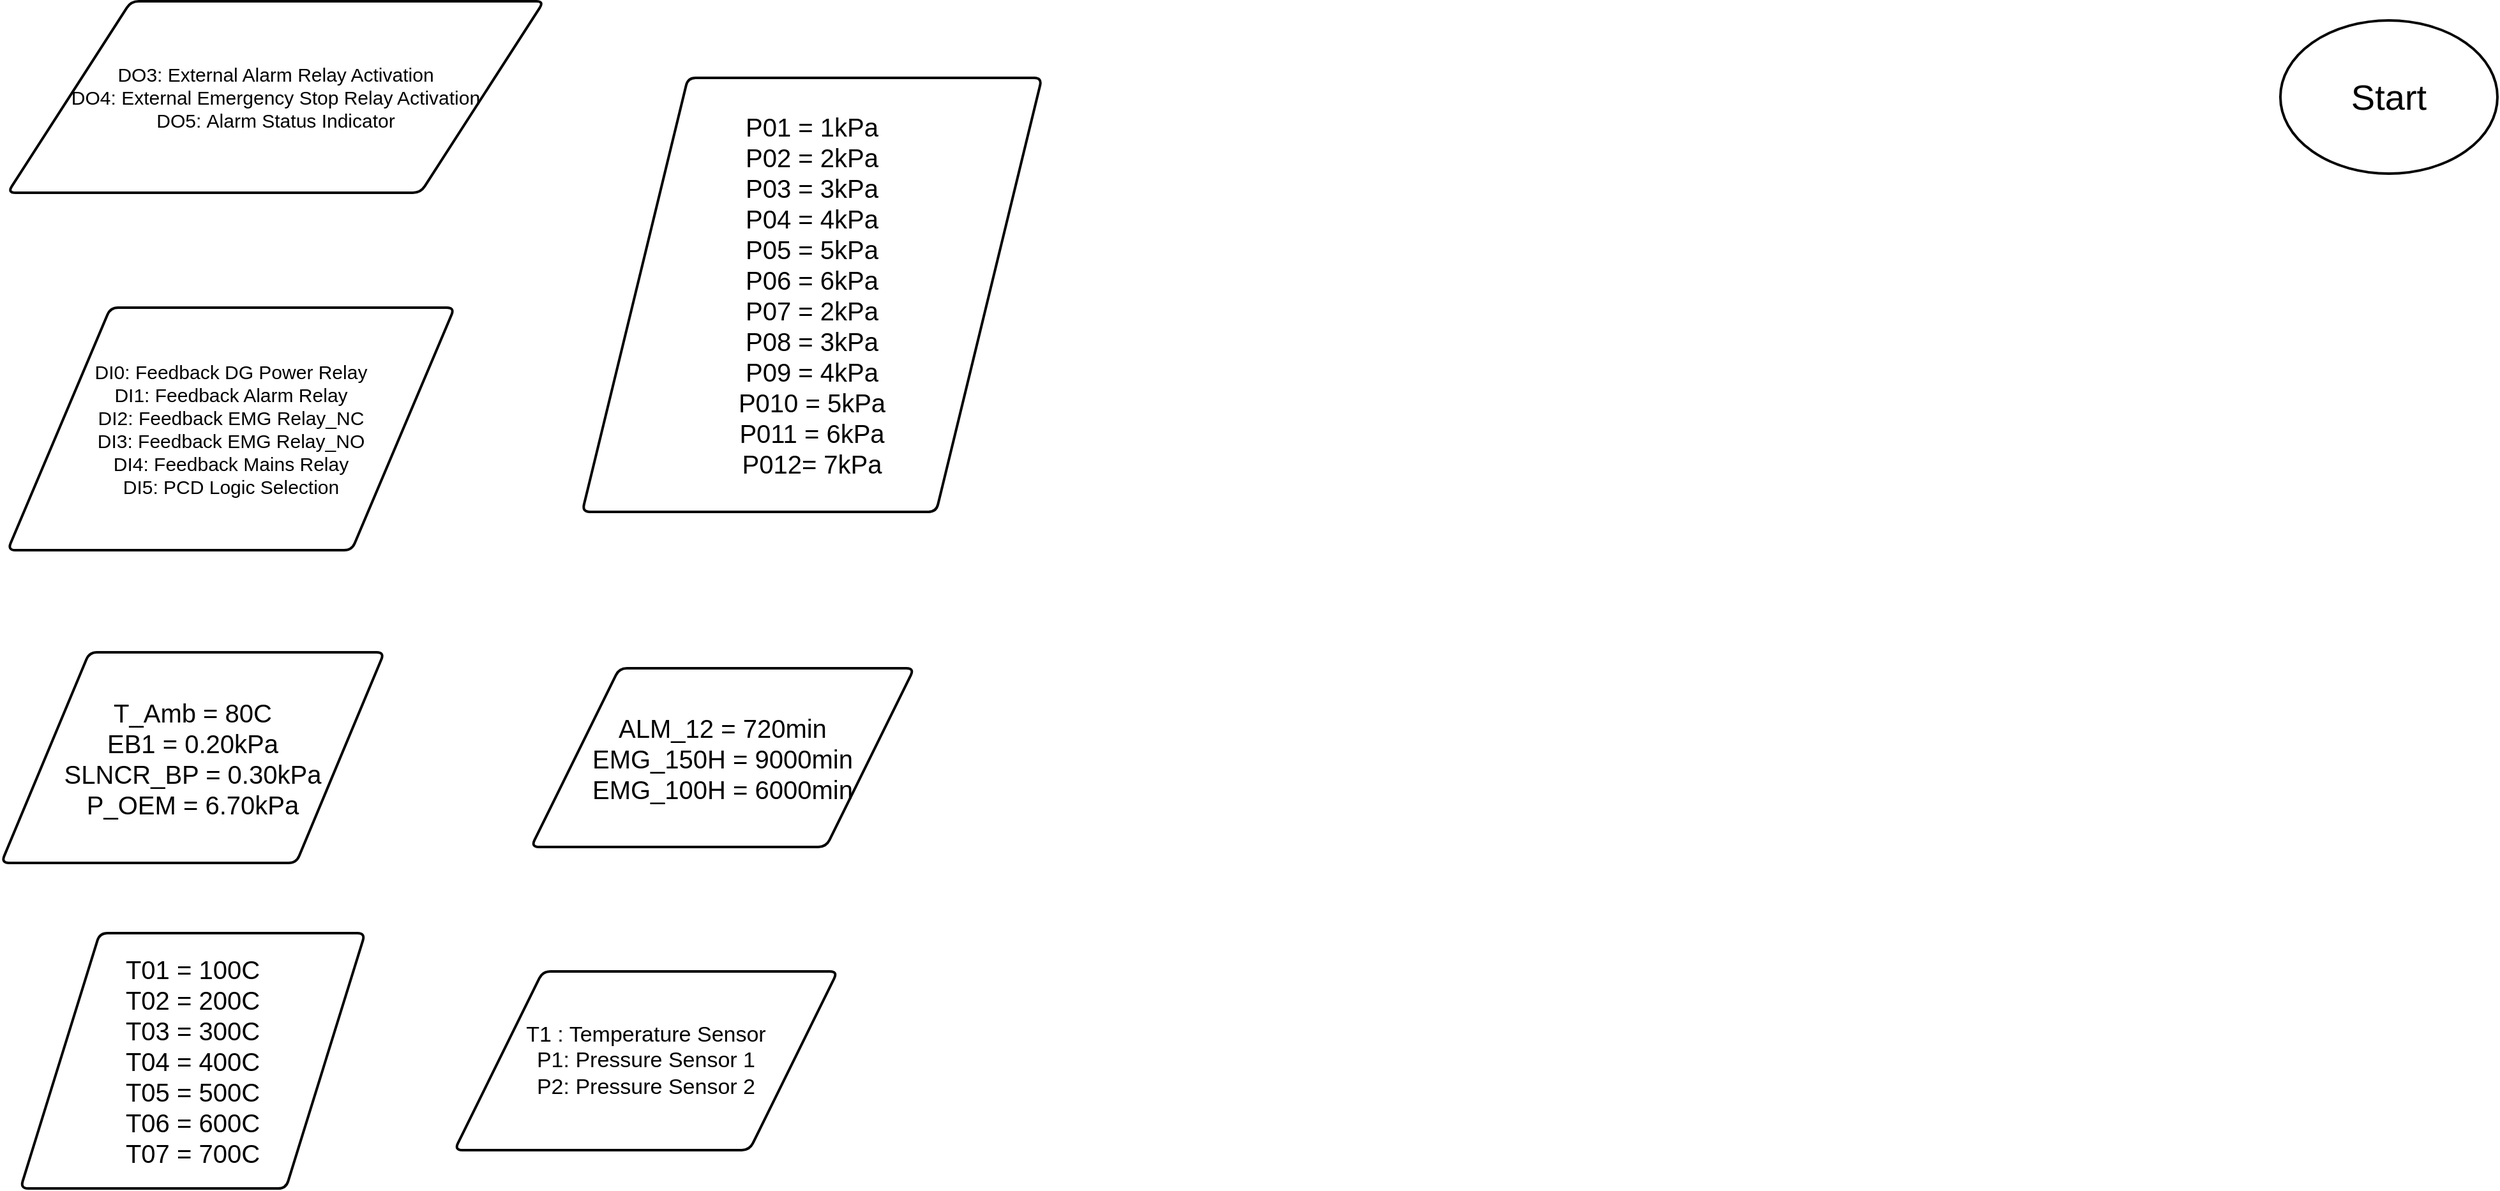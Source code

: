 <mxfile version="22.1.2" type="github">
  <diagram name="Page-1" id="bopPC6Q0unw4LHxkG6He">
    <mxGraphModel dx="2849" dy="1943" grid="1" gridSize="10" guides="1" tooltips="1" connect="1" arrows="1" fold="1" page="0" pageScale="1" pageWidth="850" pageHeight="1100" math="0" shadow="0">
      <root>
        <mxCell id="0" />
        <mxCell id="1" parent="0" />
        <mxCell id="6MORBjaquWV6y_gQg165-1" value="&lt;font style=&quot;font-size: 15px;&quot;&gt;DI0: Feedback DG Power Relay&lt;br&gt;DI1:&amp;nbsp;Feedback Alarm Relay&lt;br&gt;DI2:&amp;nbsp;Feedback EMG Relay_NC&lt;br&gt;DI3:&amp;nbsp;Feedback EMG Relay_NO&lt;br&gt;DI4:&amp;nbsp;Feedback Mains Relay&lt;br&gt;DI5:&amp;nbsp;PCD Logic Selection&lt;/font&gt;" style="shape=parallelogram;html=1;strokeWidth=2;perimeter=parallelogramPerimeter;whiteSpace=wrap;rounded=1;arcSize=12;size=0.23;fillColor=default;strokeColor=default;" vertex="1" parent="1">
          <mxGeometry x="-460" y="-180" width="350" height="190" as="geometry" />
        </mxCell>
        <mxCell id="6MORBjaquWV6y_gQg165-2" value="&lt;font style=&quot;font-size: 20px;&quot;&gt;T_Amb = 80C&lt;br&gt;EB1 = 0.20kPa&lt;br&gt;SLNCR_BP = 0.30kPa&lt;br&gt;P_OEM = 6.70kPa&lt;br&gt;&lt;/font&gt;" style="shape=parallelogram;html=1;strokeWidth=2;perimeter=parallelogramPerimeter;whiteSpace=wrap;rounded=1;arcSize=12;size=0.23;" vertex="1" parent="1">
          <mxGeometry x="-465" y="90" width="300" height="165" as="geometry" />
        </mxCell>
        <mxCell id="6MORBjaquWV6y_gQg165-3" value="&lt;font style=&quot;font-size: 20px;&quot;&gt;T01 = 100C&lt;br&gt;T02 = 200C&lt;br&gt;T03 = 300C&lt;br&gt;T04 = 400C&lt;br&gt;T05 = 500C&lt;br&gt;T06 = 600C&lt;br&gt;T07 = 700C&lt;br&gt;&lt;/font&gt;" style="shape=parallelogram;html=1;strokeWidth=2;perimeter=parallelogramPerimeter;whiteSpace=wrap;rounded=1;arcSize=12;size=0.23;" vertex="1" parent="1">
          <mxGeometry x="-450" y="310" width="270" height="200" as="geometry" />
        </mxCell>
        <mxCell id="6MORBjaquWV6y_gQg165-4" value="&lt;font style=&quot;font-size: 20px;&quot;&gt;P01 = 1kPa&lt;br style=&quot;border-color: var(--border-color);&quot;&gt;P02 = 2kPa&lt;br style=&quot;border-color: var(--border-color);&quot;&gt;P03 = 3kPa&lt;br style=&quot;border-color: var(--border-color);&quot;&gt;P04 = 4kPa&lt;br style=&quot;border-color: var(--border-color);&quot;&gt;P05 = 5kPa&lt;br style=&quot;border-color: var(--border-color);&quot;&gt;P06 = 6kPa&lt;br style=&quot;border-color: var(--border-color);&quot;&gt;P07 = 2kPa&lt;br&gt;P08 = 3kPa&lt;br&gt;P09 = 4kPa&lt;br&gt;P010 = 5kPa&lt;br style=&quot;border-color: var(--border-color);&quot;&gt;P011 = 6kPa&lt;br style=&quot;border-color: var(--border-color);&quot;&gt;P012= 7kPa&lt;br style=&quot;border-color: var(--border-color);&quot;&gt;&lt;/font&gt;" style="shape=parallelogram;html=1;strokeWidth=2;perimeter=parallelogramPerimeter;whiteSpace=wrap;rounded=1;arcSize=12;size=0.23;" vertex="1" parent="1">
          <mxGeometry x="-10" y="-360" width="360" height="340" as="geometry" />
        </mxCell>
        <mxCell id="6MORBjaquWV6y_gQg165-5" value="&lt;font style=&quot;font-size: 20px;&quot;&gt;ALM_12 = 720min&lt;br&gt;EMG_150H = 9000min&lt;br&gt;EMG_100H = 6000min&lt;/font&gt;" style="shape=parallelogram;html=1;strokeWidth=2;perimeter=parallelogramPerimeter;whiteSpace=wrap;rounded=1;arcSize=12;size=0.23;" vertex="1" parent="1">
          <mxGeometry x="-50" y="102.5" width="300" height="140" as="geometry" />
        </mxCell>
        <mxCell id="6MORBjaquWV6y_gQg165-6" value="&lt;font style=&quot;font-size: 15px;&quot;&gt;DO3:&amp;nbsp;External Alarm Relay Activation&lt;br&gt;DO4:&amp;nbsp;External Emergency Stop Relay Activation&lt;br&gt;DO5:&amp;nbsp;Alarm Status Indicator&lt;/font&gt;" style="shape=parallelogram;html=1;strokeWidth=2;perimeter=parallelogramPerimeter;whiteSpace=wrap;rounded=1;arcSize=12;size=0.23;" vertex="1" parent="1">
          <mxGeometry x="-460" y="-420" width="420" height="150" as="geometry" />
        </mxCell>
        <mxCell id="6MORBjaquWV6y_gQg165-7" value="&lt;font style=&quot;font-size: 28px;&quot;&gt;Start&lt;/font&gt;" style="strokeWidth=2;html=1;shape=mxgraph.flowchart.start_1;whiteSpace=wrap;" vertex="1" parent="1">
          <mxGeometry x="1320" y="-405" width="170" height="120" as="geometry" />
        </mxCell>
        <mxCell id="6MORBjaquWV6y_gQg165-8" value="&lt;font style=&quot;font-size: 17px;&quot;&gt;T1 : Temperature Sensor&lt;br&gt;P1: Pressure Sensor 1&lt;br&gt;P2: Pressure Sensor 2&lt;/font&gt;" style="shape=parallelogram;html=1;strokeWidth=2;perimeter=parallelogramPerimeter;whiteSpace=wrap;rounded=1;arcSize=12;size=0.23;" vertex="1" parent="1">
          <mxGeometry x="-110" y="340" width="300" height="140" as="geometry" />
        </mxCell>
      </root>
    </mxGraphModel>
  </diagram>
</mxfile>
